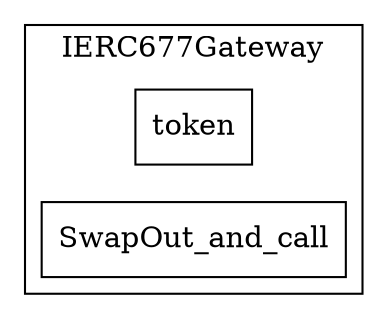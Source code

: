strict digraph {
rankdir="LR"
node [shape=box]
subgraph cluster_18_IERC677Gateway {
label = "IERC677Gateway"
"18_token" [label="token"]
"18_SwapOut_and_call" [label="SwapOut_and_call"]
}subgraph cluster_solidity {
label = "[Solidity]"
}
}